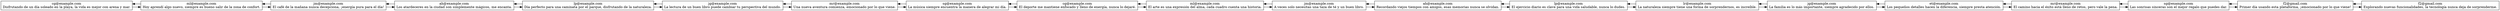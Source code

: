 digraph G {
rankdir=LR;
node [shape=record];
node0 [label="{cg@example.com\nDisfrutando de un día soleado en la playa, la vida es mejor con arena y mar.}"];
node0 -> node1 ;
node1 -> node0 ;
node1 [label="{ml@example.com\nHoy aprendí algo nuevo, siempre es bueno salir de la zona de confort.}"];
node1 -> node2 ;
node2 -> node1 ;
node2 [label="{jm@example.com\nEl café de la mañana nunca decepciona, ¡energía pura para el día!}"];
node2 -> node3 ;
node3 -> node2 ;
node3 [label="{ah@example.com\nLos atardeceres en la ciudad son simplemente mágicos, me encanta.}"];
node3 -> node4 ;
node4 -> node3 ;
node4 [label="{lp@example.com\nDía perfecto para una caminata por el parque, disfrutando de la naturaleza.}"];
node4 -> node5 ;
node5 -> node4 ;
node5 [label="{jg@example.com\nLa lectura de un buen libro puede cambiar tu perspectiva del mundo.}"];
node5 -> node6 ;
node6 -> node5 ;
node6 [label="{mr@example.com\nUna nueva aventura comienza, emocionado por lo que viene.}"];
node6 -> node7 ;
node7 -> node6 ;
node7 [label="{sg@example.com\nLa música siempre encuentra la manera de alegrar mi día.}"];
node7 -> node8 ;
node8 -> node7 ;
node8 [label="{cg@example.com\nEl deporte me mantiene enfocado y lleno de energía, nunca lo dejaré.}"];
node8 -> node9 ;
node9 -> node8 ;
node9 [label="{ml@example.com\nEl arte es una expresión del alma, cada cuadro cuenta una historia.}"];
node9 -> node10 ;
node10 -> node9 ;
node10 [label="{jm@example.com\nA veces solo necesitas una taza de té y un buen libro.}"];
node10 -> node11 ;
node11 -> node10 ;
node11 [label="{ah@example.com\nRecordando viejos tiempos con amigos, esas memorias nunca se olvidan.}"];
node11 -> node12 ;
node12 -> node11 ;
node12 [label="{lp@example.com\nEl ejercicio diario es clave para una vida saludable, nunca lo dudes.}"];
node12 -> node13 ;
node13 -> node12 ;
node13 [label="{lr@example.com\nLa naturaleza siempre tiene una forma de sorprendernos, es increíble.}"];
node13 -> node14 ;
node14 -> node13 ;
node14 [label="{jg@example.com\nLa familia es lo más importante, siempre agradecido por ellos.}"];
node14 -> node15 ;
node15 -> node14 ;
node15 [label="{et@example.com\nLos pequeños detalles hacen la diferencia, siempre presta atención.}"];
node15 -> node16 ;
node16 -> node15 ;
node16 [label="{mr@example.com\nEl camino hacia el éxito está lleno de retos, pero vale la pena.}"];
node16 -> node17 ;
node17 -> node16 ;
node17 [label="{sg@example.com\nLas sonrisas sinceras son el mejor regalo que puedes dar.}"];
node17 -> node18 ;
node18 -> node17 ;
node18 [label="{f2@gmail.com\nPrimer día usando esta plataforma, ¡emocionado por lo que viene!}"];
node18 -> node19 ;
node19 -> node18 ;
node19 [label="{f2@gmail.com\nExplorando nuevas funcionalidades, la tecnología nunca deja de sorprenderme.}"];
}
